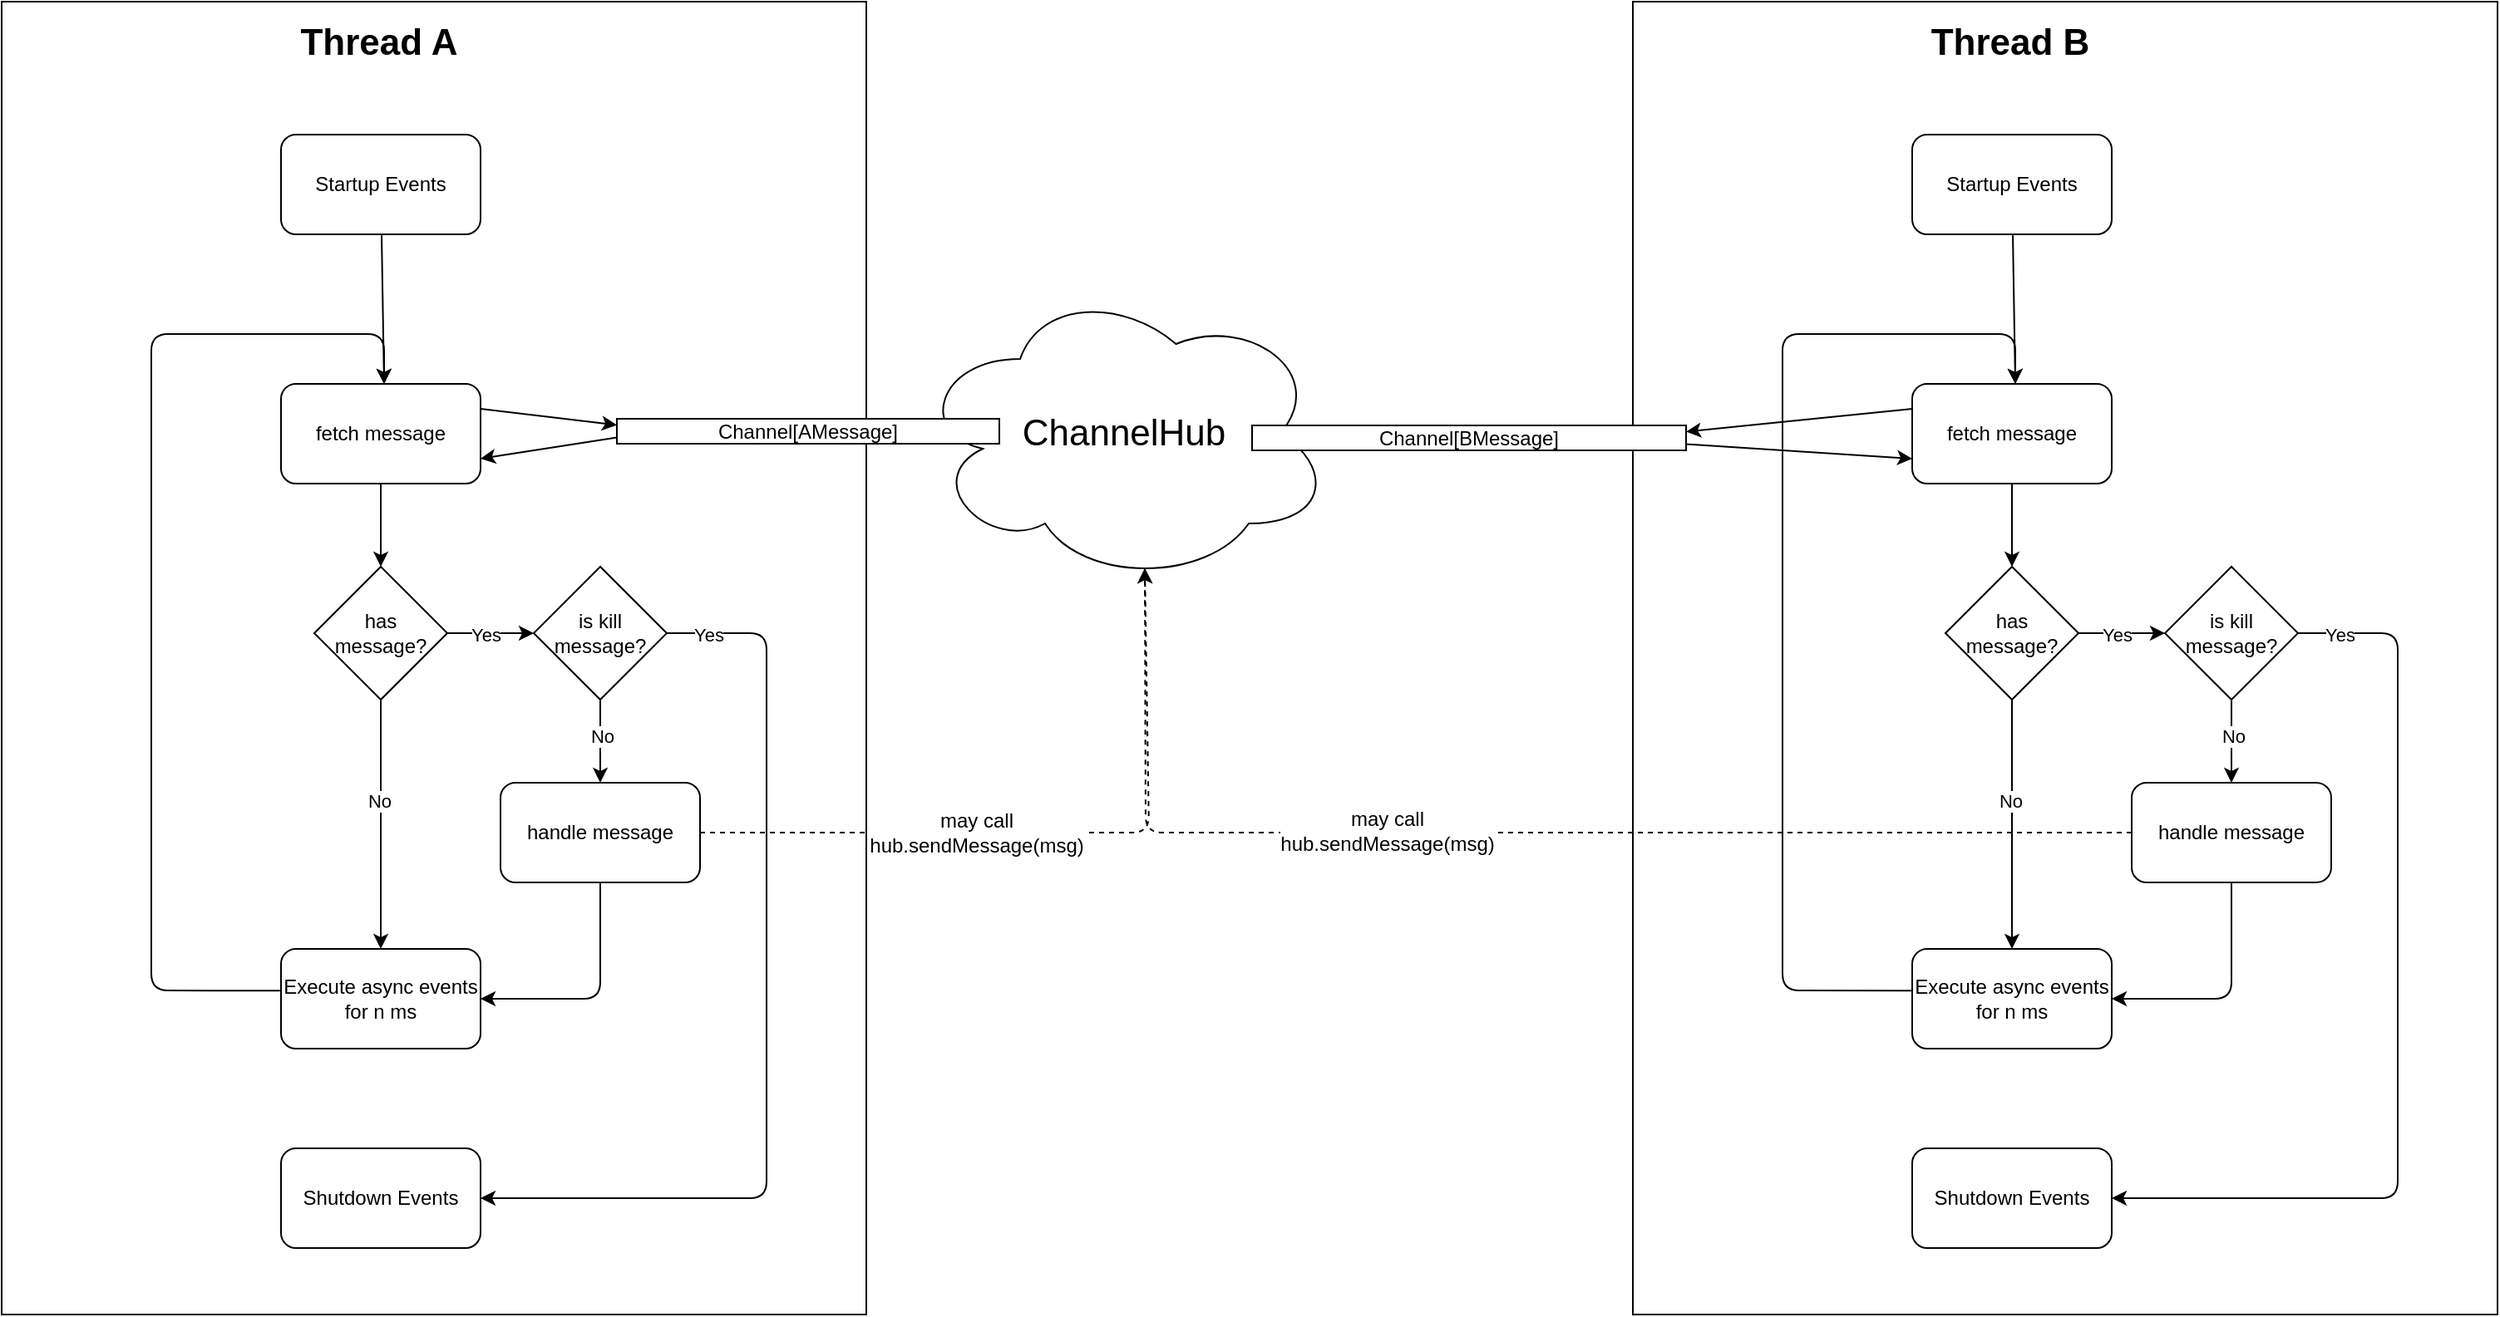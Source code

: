 <mxfile>
    <diagram id="O4XO7rEHhI8HRugpwCh8" name="Page-1">
        <mxGraphModel dx="750" dy="304" grid="1" gridSize="10" guides="1" tooltips="1" connect="1" arrows="1" fold="1" page="1" pageScale="1" pageWidth="827" pageHeight="1169" background="none" math="0" shadow="0">
            <root>
                <mxCell id="0"/>
                <mxCell id="1" parent="0"/>
                <mxCell id="27" value="" style="rounded=0;whiteSpace=wrap;html=1;" parent="1" vertex="1">
                    <mxGeometry width="520" height="790" as="geometry"/>
                </mxCell>
                <mxCell id="11" value="" style="edgeStyle=none;html=1;" parent="1" source="2" target="5" edge="1">
                    <mxGeometry relative="1" as="geometry"/>
                </mxCell>
                <mxCell id="33" style="edgeStyle=none;html=1;exitX=1;exitY=0.25;exitDx=0;exitDy=0;entryX=0;entryY=0.25;entryDx=0;entryDy=0;fontSize=22;startArrow=none;startFill=0;endArrow=classic;endFill=1;" parent="1" source="2" target="32" edge="1">
                    <mxGeometry relative="1" as="geometry"/>
                </mxCell>
                <mxCell id="2" value="fetch message" style="rounded=1;whiteSpace=wrap;html=1;" parent="1" vertex="1">
                    <mxGeometry x="168" y="230" width="120" height="60" as="geometry"/>
                </mxCell>
                <mxCell id="10" style="edgeStyle=none;html=1;entryX=1;entryY=0.5;entryDx=0;entryDy=0;" parent="1" source="3" target="4" edge="1">
                    <mxGeometry relative="1" as="geometry">
                        <Array as="points">
                            <mxPoint x="360" y="600"/>
                        </Array>
                    </mxGeometry>
                </mxCell>
                <mxCell id="35" style="edgeStyle=none;html=1;exitX=1;exitY=0.5;exitDx=0;exitDy=0;entryX=0.55;entryY=0.95;entryDx=0;entryDy=0;entryPerimeter=0;fontSize=22;startArrow=none;startFill=0;endArrow=classic;endFill=1;dashed=1;" parent="1" source="3" target="29" edge="1">
                    <mxGeometry relative="1" as="geometry">
                        <Array as="points">
                            <mxPoint x="690" y="500"/>
                        </Array>
                    </mxGeometry>
                </mxCell>
                <mxCell id="66" value="may call&lt;br&gt;hub.sendMessage(msg)" style="edgeLabel;html=1;align=center;verticalAlign=middle;resizable=0;points=[];fontSize=12;" parent="35" vertex="1" connectable="0">
                    <mxGeometry x="-0.229" relative="1" as="geometry">
                        <mxPoint as="offset"/>
                    </mxGeometry>
                </mxCell>
                <mxCell id="3" value="handle message" style="rounded=1;whiteSpace=wrap;html=1;" parent="1" vertex="1">
                    <mxGeometry x="300" y="470" width="120" height="60" as="geometry"/>
                </mxCell>
                <mxCell id="12" style="edgeStyle=none;html=1;exitX=-0.005;exitY=0.419;exitDx=0;exitDy=0;exitPerimeter=0;" parent="1" source="4" edge="1">
                    <mxGeometry relative="1" as="geometry">
                        <mxPoint x="230" y="230" as="targetPoint"/>
                        <Array as="points">
                            <mxPoint x="90" y="595"/>
                            <mxPoint x="90" y="200"/>
                            <mxPoint x="230" y="200"/>
                        </Array>
                    </mxGeometry>
                </mxCell>
                <mxCell id="4" value="Execute async events for n ms" style="rounded=1;whiteSpace=wrap;html=1;" parent="1" vertex="1">
                    <mxGeometry x="168" y="570" width="120" height="60" as="geometry"/>
                </mxCell>
                <mxCell id="6" style="edgeStyle=none;html=1;entryX=0.5;entryY=0;entryDx=0;entryDy=0;startArrow=none;exitX=0.5;exitY=1;exitDx=0;exitDy=0;" parent="1" source="17" target="3" edge="1">
                    <mxGeometry relative="1" as="geometry">
                        <Array as="points">
                            <mxPoint x="360" y="380"/>
                        </Array>
                    </mxGeometry>
                </mxCell>
                <mxCell id="20" value="No" style="edgeLabel;html=1;align=center;verticalAlign=middle;resizable=0;points=[];" parent="6" vertex="1" connectable="0">
                    <mxGeometry x="0.562" y="1" relative="1" as="geometry">
                        <mxPoint as="offset"/>
                    </mxGeometry>
                </mxCell>
                <mxCell id="7" value="" style="edgeStyle=none;html=1;" parent="1" source="5" target="4" edge="1">
                    <mxGeometry relative="1" as="geometry"/>
                </mxCell>
                <mxCell id="9" value="No" style="edgeLabel;html=1;align=center;verticalAlign=middle;resizable=0;points=[];" parent="7" vertex="1" connectable="0">
                    <mxGeometry x="-0.189" y="-1" relative="1" as="geometry">
                        <mxPoint as="offset"/>
                    </mxGeometry>
                </mxCell>
                <mxCell id="5" value="has message?" style="rhombus;whiteSpace=wrap;html=1;" parent="1" vertex="1">
                    <mxGeometry x="188" y="340" width="80" height="80" as="geometry"/>
                </mxCell>
                <mxCell id="14" style="edgeStyle=none;html=1;" parent="1" source="13" edge="1">
                    <mxGeometry relative="1" as="geometry">
                        <mxPoint x="230" y="230" as="targetPoint"/>
                    </mxGeometry>
                </mxCell>
                <mxCell id="13" value="Startup Events" style="rounded=1;whiteSpace=wrap;html=1;" parent="1" vertex="1">
                    <mxGeometry x="168" y="80" width="120" height="60" as="geometry"/>
                </mxCell>
                <mxCell id="15" value="Shutdown Events" style="rounded=1;whiteSpace=wrap;html=1;" parent="1" vertex="1">
                    <mxGeometry x="168" y="690" width="120" height="60" as="geometry"/>
                </mxCell>
                <mxCell id="18" value="" style="edgeStyle=none;html=1;endArrow=classic;exitX=1;exitY=0.5;exitDx=0;exitDy=0;startArrow=none;startFill=0;endFill=1;entryX=0;entryY=0.5;entryDx=0;entryDy=0;" parent="1" source="5" target="17" edge="1">
                    <mxGeometry relative="1" as="geometry">
                        <mxPoint x="280" y="360" as="sourcePoint"/>
                        <mxPoint x="310" y="350" as="targetPoint"/>
                        <Array as="points"/>
                    </mxGeometry>
                </mxCell>
                <mxCell id="19" value="Yes" style="edgeLabel;html=1;align=center;verticalAlign=middle;resizable=0;points=[];" parent="18" vertex="1" connectable="0">
                    <mxGeometry x="-0.356" y="-1" relative="1" as="geometry">
                        <mxPoint x="6" as="offset"/>
                    </mxGeometry>
                </mxCell>
                <mxCell id="21" style="edgeStyle=none;html=1;exitX=1;exitY=0.5;exitDx=0;exitDy=0;entryX=1;entryY=0.5;entryDx=0;entryDy=0;" parent="1" source="17" target="15" edge="1">
                    <mxGeometry relative="1" as="geometry">
                        <Array as="points">
                            <mxPoint x="460" y="380"/>
                            <mxPoint x="460" y="720"/>
                        </Array>
                    </mxGeometry>
                </mxCell>
                <mxCell id="23" value="Yes" style="edgeLabel;html=1;align=center;verticalAlign=middle;resizable=0;points=[];" parent="21" vertex="1" connectable="0">
                    <mxGeometry x="-0.829" y="-1" relative="1" as="geometry">
                        <mxPoint x="-24" as="offset"/>
                    </mxGeometry>
                </mxCell>
                <mxCell id="17" value="is kill message?" style="rhombus;whiteSpace=wrap;html=1;" parent="1" vertex="1">
                    <mxGeometry x="320" y="340" width="80" height="80" as="geometry"/>
                </mxCell>
                <mxCell id="28" value="Thread A" style="text;html=1;strokeColor=none;fillColor=none;align=center;verticalAlign=middle;whiteSpace=wrap;rounded=0;fontSize=22;fontStyle=1" parent="1" vertex="1">
                    <mxGeometry x="166" y="10" width="122" height="30" as="geometry"/>
                </mxCell>
                <mxCell id="29" value="ChannelHub" style="ellipse;shape=cloud;whiteSpace=wrap;html=1;fontSize=22;" parent="1" vertex="1">
                    <mxGeometry x="550" y="170" width="250" height="180" as="geometry"/>
                </mxCell>
                <mxCell id="34" style="edgeStyle=none;html=1;exitX=0;exitY=0.75;exitDx=0;exitDy=0;entryX=1;entryY=0.75;entryDx=0;entryDy=0;fontSize=22;startArrow=none;startFill=0;endArrow=classic;endFill=1;" parent="1" source="32" target="2" edge="1">
                    <mxGeometry relative="1" as="geometry"/>
                </mxCell>
                <mxCell id="32" value="Channel[AMessage]" style="rounded=0;whiteSpace=wrap;html=1;fontSize=12;" parent="1" vertex="1">
                    <mxGeometry x="370" y="251" width="230" height="15" as="geometry"/>
                </mxCell>
                <mxCell id="37" value="" style="rounded=0;whiteSpace=wrap;html=1;" parent="1" vertex="1">
                    <mxGeometry x="981" width="520" height="790" as="geometry"/>
                </mxCell>
                <mxCell id="38" value="" style="edgeStyle=none;html=1;" parent="1" source="40" target="49" edge="1">
                    <mxGeometry relative="1" as="geometry"/>
                </mxCell>
                <mxCell id="39" style="edgeStyle=none;html=1;exitX=0;exitY=0.25;exitDx=0;exitDy=0;entryX=1;entryY=0.25;entryDx=0;entryDy=0;fontSize=22;startArrow=none;startFill=0;endArrow=classic;endFill=1;" parent="1" source="40" target="60" edge="1">
                    <mxGeometry relative="1" as="geometry">
                        <mxPoint x="1351" y="254.75" as="targetPoint"/>
                    </mxGeometry>
                </mxCell>
                <mxCell id="40" value="fetch message" style="rounded=1;whiteSpace=wrap;html=1;" parent="1" vertex="1">
                    <mxGeometry x="1149" y="230" width="120" height="60" as="geometry"/>
                </mxCell>
                <mxCell id="41" style="edgeStyle=none;html=1;entryX=1;entryY=0.5;entryDx=0;entryDy=0;" parent="1" source="42" target="44" edge="1">
                    <mxGeometry relative="1" as="geometry">
                        <Array as="points">
                            <mxPoint x="1341" y="600"/>
                        </Array>
                    </mxGeometry>
                </mxCell>
                <mxCell id="63" style="edgeStyle=none;html=1;exitX=0;exitY=0.5;exitDx=0;exitDy=0;fontSize=12;startArrow=none;startFill=0;endArrow=classic;endFill=1;entryX=0.55;entryY=0.95;entryDx=0;entryDy=0;entryPerimeter=0;dashed=1;" parent="1" source="42" target="29" edge="1">
                    <mxGeometry relative="1" as="geometry">
                        <mxPoint x="830.0" y="510" as="targetPoint"/>
                        <Array as="points">
                            <mxPoint x="688" y="500"/>
                        </Array>
                    </mxGeometry>
                </mxCell>
                <mxCell id="67" value="may call&lt;br&gt;hub.sendMessage(msg)" style="edgeLabel;html=1;align=center;verticalAlign=middle;resizable=0;points=[];fontSize=12;" parent="63" vertex="1" connectable="0">
                    <mxGeometry x="0.192" y="-1" relative="1" as="geometry">
                        <mxPoint as="offset"/>
                    </mxGeometry>
                </mxCell>
                <mxCell id="42" value="handle message" style="rounded=1;whiteSpace=wrap;html=1;" parent="1" vertex="1">
                    <mxGeometry x="1281" y="470" width="120" height="60" as="geometry"/>
                </mxCell>
                <mxCell id="43" style="edgeStyle=none;html=1;exitX=-0.005;exitY=0.419;exitDx=0;exitDy=0;exitPerimeter=0;" parent="1" source="44" edge="1">
                    <mxGeometry relative="1" as="geometry">
                        <mxPoint x="1211" y="230" as="targetPoint"/>
                        <Array as="points">
                            <mxPoint x="1071" y="595"/>
                            <mxPoint x="1071" y="200"/>
                            <mxPoint x="1211" y="200"/>
                        </Array>
                    </mxGeometry>
                </mxCell>
                <mxCell id="44" value="Execute async events for n ms" style="rounded=1;whiteSpace=wrap;html=1;" parent="1" vertex="1">
                    <mxGeometry x="1149" y="570" width="120" height="60" as="geometry"/>
                </mxCell>
                <mxCell id="45" style="edgeStyle=none;html=1;entryX=0.5;entryY=0;entryDx=0;entryDy=0;startArrow=none;exitX=0.5;exitY=1;exitDx=0;exitDy=0;" parent="1" source="57" target="42" edge="1">
                    <mxGeometry relative="1" as="geometry">
                        <Array as="points">
                            <mxPoint x="1341" y="380"/>
                        </Array>
                    </mxGeometry>
                </mxCell>
                <mxCell id="46" value="No" style="edgeLabel;html=1;align=center;verticalAlign=middle;resizable=0;points=[];" parent="45" vertex="1" connectable="0">
                    <mxGeometry x="0.562" y="1" relative="1" as="geometry">
                        <mxPoint as="offset"/>
                    </mxGeometry>
                </mxCell>
                <mxCell id="47" value="" style="edgeStyle=none;html=1;" parent="1" source="49" target="44" edge="1">
                    <mxGeometry relative="1" as="geometry"/>
                </mxCell>
                <mxCell id="48" value="No" style="edgeLabel;html=1;align=center;verticalAlign=middle;resizable=0;points=[];" parent="47" vertex="1" connectable="0">
                    <mxGeometry x="-0.189" y="-1" relative="1" as="geometry">
                        <mxPoint as="offset"/>
                    </mxGeometry>
                </mxCell>
                <mxCell id="49" value="has message?" style="rhombus;whiteSpace=wrap;html=1;" parent="1" vertex="1">
                    <mxGeometry x="1169" y="340" width="80" height="80" as="geometry"/>
                </mxCell>
                <mxCell id="50" style="edgeStyle=none;html=1;" parent="1" source="51" edge="1">
                    <mxGeometry relative="1" as="geometry">
                        <mxPoint x="1211" y="230" as="targetPoint"/>
                    </mxGeometry>
                </mxCell>
                <mxCell id="51" value="Startup Events" style="rounded=1;whiteSpace=wrap;html=1;" parent="1" vertex="1">
                    <mxGeometry x="1149" y="80" width="120" height="60" as="geometry"/>
                </mxCell>
                <mxCell id="52" value="Shutdown Events" style="rounded=1;whiteSpace=wrap;html=1;" parent="1" vertex="1">
                    <mxGeometry x="1149" y="690" width="120" height="60" as="geometry"/>
                </mxCell>
                <mxCell id="53" value="" style="edgeStyle=none;html=1;endArrow=classic;exitX=1;exitY=0.5;exitDx=0;exitDy=0;startArrow=none;startFill=0;endFill=1;entryX=0;entryY=0.5;entryDx=0;entryDy=0;" parent="1" source="49" target="57" edge="1">
                    <mxGeometry relative="1" as="geometry">
                        <mxPoint x="1261" y="360" as="sourcePoint"/>
                        <mxPoint x="1291" y="350" as="targetPoint"/>
                        <Array as="points"/>
                    </mxGeometry>
                </mxCell>
                <mxCell id="54" value="Yes" style="edgeLabel;html=1;align=center;verticalAlign=middle;resizable=0;points=[];" parent="53" vertex="1" connectable="0">
                    <mxGeometry x="-0.356" y="-1" relative="1" as="geometry">
                        <mxPoint x="6" as="offset"/>
                    </mxGeometry>
                </mxCell>
                <mxCell id="55" style="edgeStyle=none;html=1;exitX=1;exitY=0.5;exitDx=0;exitDy=0;entryX=1;entryY=0.5;entryDx=0;entryDy=0;" parent="1" source="57" target="52" edge="1">
                    <mxGeometry relative="1" as="geometry">
                        <Array as="points">
                            <mxPoint x="1441" y="380"/>
                            <mxPoint x="1441" y="720"/>
                        </Array>
                    </mxGeometry>
                </mxCell>
                <mxCell id="56" value="Yes" style="edgeLabel;html=1;align=center;verticalAlign=middle;resizable=0;points=[];" parent="55" vertex="1" connectable="0">
                    <mxGeometry x="-0.829" y="-1" relative="1" as="geometry">
                        <mxPoint x="-24" as="offset"/>
                    </mxGeometry>
                </mxCell>
                <mxCell id="57" value="is kill message?" style="rhombus;whiteSpace=wrap;html=1;" parent="1" vertex="1">
                    <mxGeometry x="1301" y="340" width="80" height="80" as="geometry"/>
                </mxCell>
                <mxCell id="58" value="Thread B" style="text;html=1;strokeColor=none;fillColor=none;align=center;verticalAlign=middle;whiteSpace=wrap;rounded=0;fontSize=22;fontStyle=1" parent="1" vertex="1">
                    <mxGeometry x="1147" y="10" width="122" height="30" as="geometry"/>
                </mxCell>
                <mxCell id="62" style="edgeStyle=none;html=1;exitX=1;exitY=0.75;exitDx=0;exitDy=0;entryX=0;entryY=0.75;entryDx=0;entryDy=0;fontSize=12;startArrow=none;startFill=0;endArrow=classic;endFill=1;" parent="1" source="60" target="40" edge="1">
                    <mxGeometry relative="1" as="geometry"/>
                </mxCell>
                <mxCell id="60" value="Channel[BMessage]" style="rounded=0;whiteSpace=wrap;html=1;fontSize=12;" parent="1" vertex="1">
                    <mxGeometry x="752" y="255" width="261" height="15" as="geometry"/>
                </mxCell>
            </root>
        </mxGraphModel>
    </diagram>
</mxfile>
